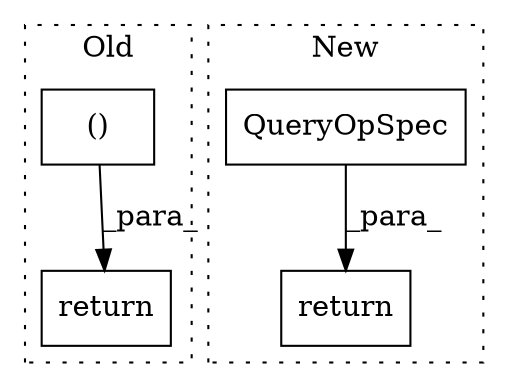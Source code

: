 digraph G {
subgraph cluster0 {
1 [label="return" a="41" s="2259" l="14" shape="box"];
3 [label="()" a="106" s="2273" l="42" shape="box"];
label = "Old";
style="dotted";
}
subgraph cluster1 {
2 [label="QueryOpSpec" a="32" s="2692,2725" l="12,1" shape="box"];
4 [label="return" a="41" s="2685" l="7" shape="box"];
label = "New";
style="dotted";
}
2 -> 4 [label="_para_"];
3 -> 1 [label="_para_"];
}